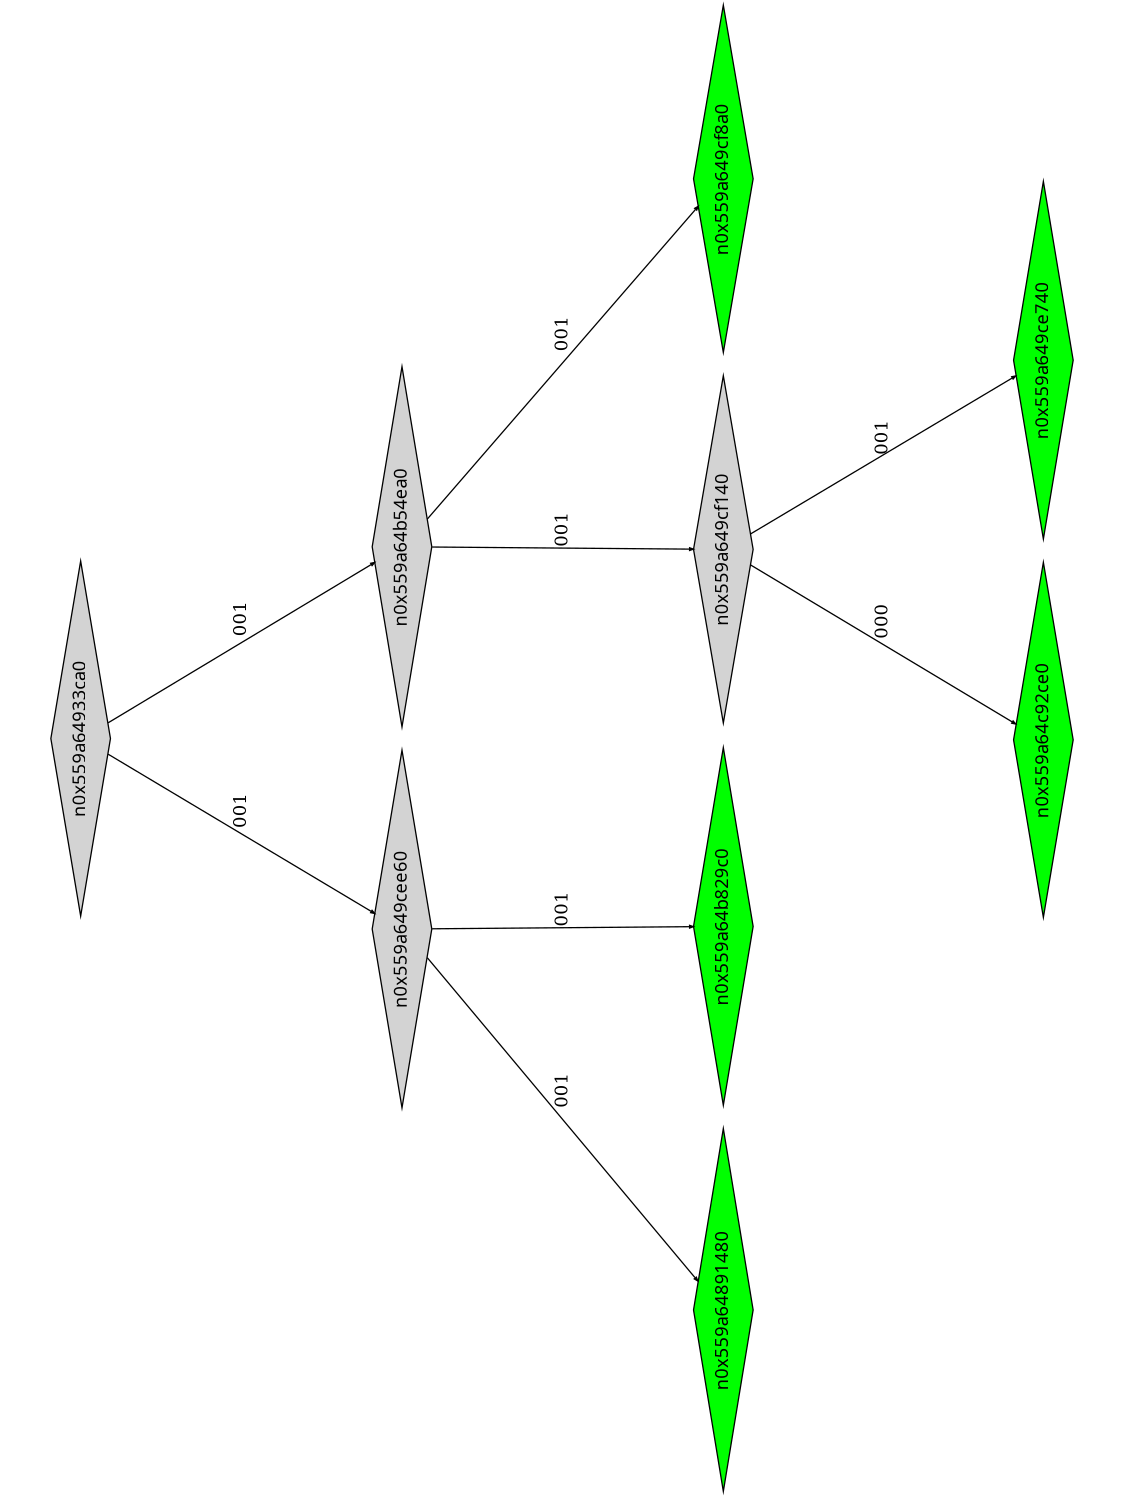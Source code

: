 digraph G {
	size="10,7.5";
	ratio=fill;
	rotate=90;
	center = "true";
	node [style="filled",width=.1,height=.1,fontname="Terminus"]
	edge [arrowsize=.3]
	n0x559a64933ca0 [shape=diamond];
	n0x559a64933ca0 -> n0x559a649cee60 [label=001];
	n0x559a64933ca0 -> n0x559a64b54ea0 [label=001];
	n0x559a64b54ea0 [shape=diamond];
	n0x559a64b54ea0 -> n0x559a649cf140 [label=001];
	n0x559a64b54ea0 -> n0x559a649cf8a0 [label=001];
	n0x559a649cf8a0 [shape=diamond,fillcolor=green];
	n0x559a649cf140 [shape=diamond];
	n0x559a649cf140 -> n0x559a64c92ce0 [label=000];
	n0x559a649cf140 -> n0x559a649ce740 [label=001];
	n0x559a649ce740 [shape=diamond,fillcolor=green];
	n0x559a64c92ce0 [shape=diamond,fillcolor=green];
	n0x559a649cee60 [shape=diamond];
	n0x559a649cee60 -> n0x559a64891480 [label=001];
	n0x559a649cee60 -> n0x559a64b829c0 [label=001];
	n0x559a64b829c0 [shape=diamond,fillcolor=green];
	n0x559a64891480 [shape=diamond,fillcolor=green];
}
